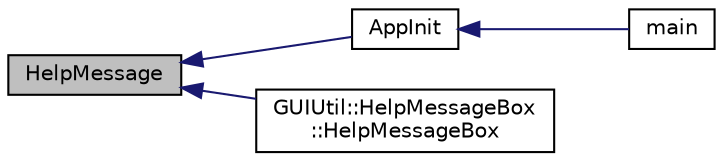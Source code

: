 digraph "HelpMessage"
{
  edge [fontname="Helvetica",fontsize="10",labelfontname="Helvetica",labelfontsize="10"];
  node [fontname="Helvetica",fontsize="10",shape=record];
  rankdir="LR";
  Node961 [label="HelpMessage",height=0.2,width=0.4,color="black", fillcolor="grey75", style="filled", fontcolor="black"];
  Node961 -> Node962 [dir="back",color="midnightblue",fontsize="10",style="solid",fontname="Helvetica"];
  Node962 [label="AppInit",height=0.2,width=0.4,color="black", fillcolor="white", style="filled",URL="$d4/d35/iond_8cpp.html#ac59316b767e6984e1285f0531275286b"];
  Node962 -> Node963 [dir="back",color="midnightblue",fontsize="10",style="solid",fontname="Helvetica"];
  Node963 [label="main",height=0.2,width=0.4,color="black", fillcolor="white", style="filled",URL="$d4/d35/iond_8cpp.html#a0ddf1224851353fc92bfbff6f499fa97"];
  Node961 -> Node964 [dir="back",color="midnightblue",fontsize="10",style="solid",fontname="Helvetica"];
  Node964 [label="GUIUtil::HelpMessageBox\l::HelpMessageBox",height=0.2,width=0.4,color="black", fillcolor="white", style="filled",URL="$d8/da6/class_g_u_i_util_1_1_help_message_box.html#af8c3ad315224552b1699ac34c7ebd839"];
}
